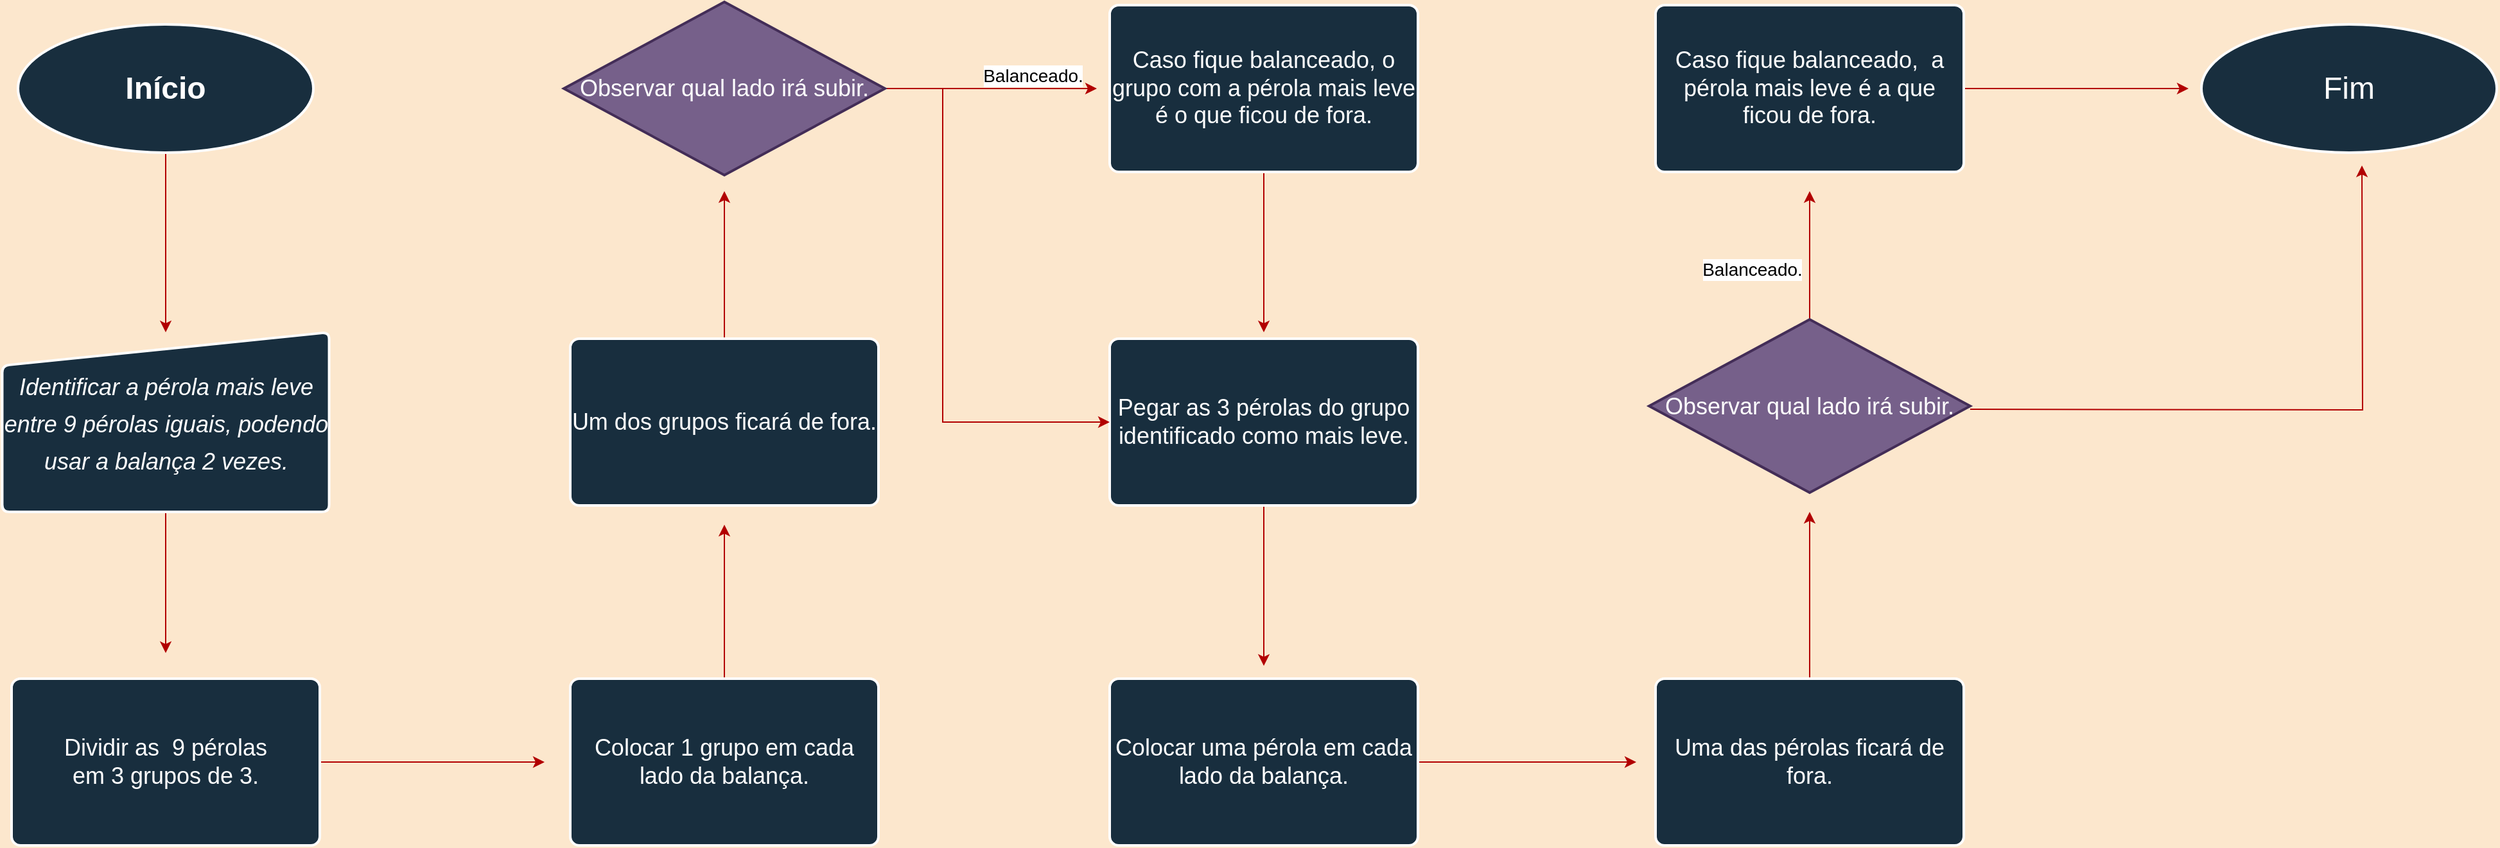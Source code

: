 <mxfile version="20.2.2" type="device"><diagram id="yq5NE_N_VelAxh9RC_zh" name="Página-1"><mxGraphModel dx="2170" dy="1952" grid="1" gridSize="10" guides="1" tooltips="1" connect="1" arrows="1" fold="1" page="1" pageScale="1" pageWidth="1169" pageHeight="827" background="#FCE7CD" math="0" shadow="0"><root><mxCell id="0"/><mxCell id="1" parent="0"/><mxCell id="4UKGvX-jMTzuJHOuSt4k-32" style="edgeStyle=orthogonalEdgeStyle;rounded=0;orthogonalLoop=1;jettySize=auto;html=1;entryX=0.5;entryY=0;entryDx=0;entryDy=0;fontSize=18;labelBackgroundColor=#FCE7CD;strokeColor=#B20000;fillColor=#e51400;" edge="1" parent="1" source="4UKGvX-jMTzuJHOuSt4k-30" target="4UKGvX-jMTzuJHOuSt4k-31"><mxGeometry relative="1" as="geometry"/></mxCell><mxCell id="4UKGvX-jMTzuJHOuSt4k-30" value="&lt;font style=&quot;font-size: 24px;&quot;&gt;&lt;b&gt;Início&lt;/b&gt;&lt;/font&gt;" style="strokeWidth=2;html=1;shape=mxgraph.flowchart.start_1;whiteSpace=wrap;fillColor=#182E3E;strokeColor=#FFFFFF;fontColor=#FFFFFF;" vertex="1" parent="1"><mxGeometry x="40" y="-770" width="230" height="100" as="geometry"/></mxCell><mxCell id="4UKGvX-jMTzuJHOuSt4k-36" style="edgeStyle=orthogonalEdgeStyle;rounded=0;orthogonalLoop=1;jettySize=auto;html=1;fontSize=18;labelBackgroundColor=#FCE7CD;strokeColor=#B20000;fillColor=#e51400;" edge="1" parent="1" source="4UKGvX-jMTzuJHOuSt4k-31"><mxGeometry relative="1" as="geometry"><mxPoint x="155.005" y="-280" as="targetPoint"/></mxGeometry></mxCell><mxCell id="4UKGvX-jMTzuJHOuSt4k-31" value="&lt;span style=&quot;font-size: 18px;&quot;&gt;&lt;i&gt;Identificar a pérola mais leve entre 9 pérolas iguais, podendo usar a balança 2 vezes.&lt;/i&gt;&lt;/span&gt;" style="html=1;strokeWidth=2;shape=manualInput;whiteSpace=wrap;rounded=1;size=26;arcSize=11;fontSize=24;fillColor=#182E3E;strokeColor=#FFFFFF;fontColor=#FFFFFF;" vertex="1" parent="1"><mxGeometry x="27.73" y="-530" width="254.55" height="140" as="geometry"/></mxCell><mxCell id="4UKGvX-jMTzuJHOuSt4k-48" style="edgeStyle=orthogonalEdgeStyle;rounded=0;orthogonalLoop=1;jettySize=auto;html=1;fontSize=18;labelBackgroundColor=#FCE7CD;strokeColor=#B20000;fillColor=#e51400;" edge="1" parent="1" source="4UKGvX-jMTzuJHOuSt4k-33"><mxGeometry relative="1" as="geometry"><mxPoint x="450" y="-195" as="targetPoint"/></mxGeometry></mxCell><mxCell id="4UKGvX-jMTzuJHOuSt4k-33" value="Dividir as&amp;nbsp; 9 pérolas&lt;br&gt;em 3 grupos de 3." style="rounded=1;whiteSpace=wrap;html=1;absoluteArcSize=1;arcSize=14;strokeWidth=2;fontSize=18;fillColor=#182E3E;strokeColor=#FFFFFF;fontColor=#FFFFFF;" vertex="1" parent="1"><mxGeometry x="35" y="-260" width="240" height="130" as="geometry"/></mxCell><mxCell id="4UKGvX-jMTzuJHOuSt4k-49" style="edgeStyle=orthogonalEdgeStyle;rounded=0;orthogonalLoop=1;jettySize=auto;html=1;fontSize=18;labelBackgroundColor=#FCE7CD;strokeColor=#B20000;fillColor=#e51400;" edge="1" parent="1" source="4UKGvX-jMTzuJHOuSt4k-37"><mxGeometry relative="1" as="geometry"><mxPoint x="590" y="-380" as="targetPoint"/></mxGeometry></mxCell><mxCell id="4UKGvX-jMTzuJHOuSt4k-37" value="Colocar 1 grupo em cada&lt;br&gt;lado da balança." style="rounded=1;whiteSpace=wrap;html=1;absoluteArcSize=1;arcSize=14;strokeWidth=2;fontSize=18;fillColor=#182E3E;strokeColor=#FFFFFF;fontColor=#FFFFFF;" vertex="1" parent="1"><mxGeometry x="470" y="-260" width="240" height="130" as="geometry"/></mxCell><mxCell id="4UKGvX-jMTzuJHOuSt4k-50" style="edgeStyle=orthogonalEdgeStyle;rounded=0;orthogonalLoop=1;jettySize=auto;html=1;fontSize=18;labelBackgroundColor=#FCE7CD;strokeColor=#B20000;fillColor=#e51400;" edge="1" parent="1" source="4UKGvX-jMTzuJHOuSt4k-38"><mxGeometry relative="1" as="geometry"><mxPoint x="590" y="-640" as="targetPoint"/></mxGeometry></mxCell><mxCell id="4UKGvX-jMTzuJHOuSt4k-38" value="Um dos grupos ficará de fora." style="rounded=1;whiteSpace=wrap;html=1;absoluteArcSize=1;arcSize=14;strokeWidth=2;fontSize=18;fillColor=#182E3E;strokeColor=#FFFFFF;fontColor=#FFFFFF;" vertex="1" parent="1"><mxGeometry x="470" y="-525" width="240" height="130" as="geometry"/></mxCell><mxCell id="4UKGvX-jMTzuJHOuSt4k-51" style="edgeStyle=orthogonalEdgeStyle;rounded=0;orthogonalLoop=1;jettySize=auto;html=1;fontSize=18;labelBackgroundColor=#FCE7CD;strokeColor=#B20000;fillColor=#e51400;" edge="1" parent="1"><mxGeometry relative="1" as="geometry"><mxPoint x="880" y="-720" as="targetPoint"/><mxPoint x="710.0" y="-720.0" as="sourcePoint"/></mxGeometry></mxCell><mxCell id="4UKGvX-jMTzuJHOuSt4k-67" value="&lt;font color=&quot;#000000&quot; style=&quot;font-size: 14px;&quot;&gt;Balanceado.&lt;/font&gt;" style="edgeLabel;html=1;align=center;verticalAlign=middle;resizable=0;points=[];fontSize=14;fontColor=#FFFFFF;horizontal=1;spacing=2;" vertex="1" connectable="0" parent="4UKGvX-jMTzuJHOuSt4k-51"><mxGeometry x="0.142" y="-2" relative="1" as="geometry"><mxPoint x="23" y="-12" as="offset"/></mxGeometry></mxCell><mxCell id="4UKGvX-jMTzuJHOuSt4k-53" style="edgeStyle=orthogonalEdgeStyle;rounded=0;orthogonalLoop=1;jettySize=auto;html=1;fontSize=18;labelBackgroundColor=#FCE7CD;strokeColor=#B20000;fillColor=#e51400;" edge="1" parent="1" source="4UKGvX-jMTzuJHOuSt4k-40"><mxGeometry relative="1" as="geometry"><mxPoint x="1010" y="-530" as="targetPoint"/></mxGeometry></mxCell><mxCell id="4UKGvX-jMTzuJHOuSt4k-40" value="Caso fique balanceado, o grupo com a pérola mais leve é o que ficou de fora." style="rounded=1;whiteSpace=wrap;html=1;absoluteArcSize=1;arcSize=14;strokeWidth=2;fontSize=18;fillColor=#182E3E;strokeColor=#FFFFFF;fontColor=#FFFFFF;" vertex="1" parent="1"><mxGeometry x="890" y="-785" width="240" height="130" as="geometry"/></mxCell><mxCell id="4UKGvX-jMTzuJHOuSt4k-54" style="edgeStyle=orthogonalEdgeStyle;rounded=0;orthogonalLoop=1;jettySize=auto;html=1;fontSize=18;labelBackgroundColor=#FCE7CD;strokeColor=#B20000;fillColor=#e51400;" edge="1" parent="1" source="4UKGvX-jMTzuJHOuSt4k-41"><mxGeometry relative="1" as="geometry"><mxPoint x="1010" y="-270" as="targetPoint"/></mxGeometry></mxCell><mxCell id="4UKGvX-jMTzuJHOuSt4k-41" value="Pegar as 3 pérolas do grupo identificado como mais leve." style="rounded=1;whiteSpace=wrap;html=1;absoluteArcSize=1;arcSize=14;strokeWidth=2;fontSize=18;fillColor=#182E3E;strokeColor=#FFFFFF;fontColor=#FFFFFF;" vertex="1" parent="1"><mxGeometry x="890" y="-525" width="240" height="130" as="geometry"/></mxCell><mxCell id="4UKGvX-jMTzuJHOuSt4k-55" style="edgeStyle=orthogonalEdgeStyle;rounded=0;orthogonalLoop=1;jettySize=auto;html=1;fontSize=18;labelBackgroundColor=#FCE7CD;strokeColor=#B20000;fillColor=#e51400;" edge="1" parent="1" source="4UKGvX-jMTzuJHOuSt4k-42"><mxGeometry relative="1" as="geometry"><mxPoint x="1300" y="-195" as="targetPoint"/></mxGeometry></mxCell><mxCell id="4UKGvX-jMTzuJHOuSt4k-42" value="Colocar uma pérola em cada lado da balança." style="rounded=1;whiteSpace=wrap;html=1;absoluteArcSize=1;arcSize=14;strokeWidth=2;fontSize=18;fillColor=#182E3E;strokeColor=#FFFFFF;fontColor=#FFFFFF;" vertex="1" parent="1"><mxGeometry x="890" y="-260" width="240" height="130" as="geometry"/></mxCell><mxCell id="4UKGvX-jMTzuJHOuSt4k-44" value="&lt;font style=&quot;font-size: 24px;&quot;&gt;Fim&lt;/font&gt;" style="strokeWidth=2;html=1;shape=mxgraph.flowchart.start_1;whiteSpace=wrap;fillColor=#182E3E;strokeColor=#FFFFFF;fontColor=#FFFFFF;" vertex="1" parent="1"><mxGeometry x="1740" y="-770" width="230" height="100" as="geometry"/></mxCell><mxCell id="4UKGvX-jMTzuJHOuSt4k-57" style="edgeStyle=orthogonalEdgeStyle;rounded=0;orthogonalLoop=1;jettySize=auto;html=1;fontSize=18;labelBackgroundColor=#FCE7CD;strokeColor=#B20000;fillColor=#e51400;" edge="1" parent="1"><mxGeometry relative="1" as="geometry"><mxPoint x="1435" y="-640" as="targetPoint"/><mxPoint x="1435" y="-530.0" as="sourcePoint"/></mxGeometry></mxCell><mxCell id="4UKGvX-jMTzuJHOuSt4k-69" value="Balanceado." style="edgeLabel;html=1;align=center;verticalAlign=middle;resizable=0;points=[];fontSize=14;fontColor=#000000;" vertex="1" connectable="0" parent="4UKGvX-jMTzuJHOuSt4k-57"><mxGeometry x="-0.116" y="1" relative="1" as="geometry"><mxPoint x="-44" y="-1" as="offset"/></mxGeometry></mxCell><mxCell id="4UKGvX-jMTzuJHOuSt4k-61" style="edgeStyle=orthogonalEdgeStyle;rounded=0;orthogonalLoop=1;jettySize=auto;html=1;exitX=1;exitY=0;exitDx=0;exitDy=0;strokeColor=#B20000;fillColor=#e51400;" edge="1" parent="1"><mxGeometry relative="1" as="geometry"><mxPoint x="1865" y="-660" as="targetPoint"/><mxPoint x="1560" y="-470.0" as="sourcePoint"/></mxGeometry></mxCell><mxCell id="4UKGvX-jMTzuJHOuSt4k-56" style="edgeStyle=orthogonalEdgeStyle;rounded=0;orthogonalLoop=1;jettySize=auto;html=1;fontSize=18;labelBackgroundColor=#FCE7CD;strokeColor=#B20000;fillColor=#e51400;" edge="1" parent="1" source="4UKGvX-jMTzuJHOuSt4k-46"><mxGeometry relative="1" as="geometry"><mxPoint x="1435" y="-390" as="targetPoint"/></mxGeometry></mxCell><mxCell id="4UKGvX-jMTzuJHOuSt4k-46" value="Uma das pérolas ficará de fora." style="rounded=1;whiteSpace=wrap;html=1;absoluteArcSize=1;arcSize=14;strokeWidth=2;fontSize=18;fillColor=#182E3E;strokeColor=#FFFFFF;fontColor=#FFFFFF;" vertex="1" parent="1"><mxGeometry x="1315" y="-260" width="240" height="130" as="geometry"/></mxCell><mxCell id="4UKGvX-jMTzuJHOuSt4k-58" style="edgeStyle=orthogonalEdgeStyle;rounded=0;orthogonalLoop=1;jettySize=auto;html=1;fontSize=18;labelBackgroundColor=#FCE7CD;strokeColor=#B20000;fillColor=#e51400;" edge="1" parent="1" source="4UKGvX-jMTzuJHOuSt4k-47"><mxGeometry relative="1" as="geometry"><mxPoint x="1730" y="-720.0" as="targetPoint"/></mxGeometry></mxCell><mxCell id="4UKGvX-jMTzuJHOuSt4k-47" value="Caso fique balanceado,&amp;nbsp; a pérola mais leve é a que ficou de fora." style="rounded=1;whiteSpace=wrap;html=1;absoluteArcSize=1;arcSize=14;strokeWidth=2;fontSize=18;fillColor=#182E3E;strokeColor=#FFFFFF;fontColor=#FFFFFF;" vertex="1" parent="1"><mxGeometry x="1315" y="-785" width="240" height="130" as="geometry"/></mxCell><mxCell id="4UKGvX-jMTzuJHOuSt4k-66" style="edgeStyle=orthogonalEdgeStyle;rounded=0;orthogonalLoop=1;jettySize=auto;html=1;exitX=1;exitY=0.5;exitDx=0;exitDy=0;exitPerimeter=0;entryX=0;entryY=0.5;entryDx=0;entryDy=0;fontSize=18;strokeColor=#B20000;fillColor=#e51400;" edge="1" parent="1" source="4UKGvX-jMTzuJHOuSt4k-62" target="4UKGvX-jMTzuJHOuSt4k-41"><mxGeometry relative="1" as="geometry"><Array as="points"><mxPoint x="760" y="-720"/><mxPoint x="760" y="-460"/></Array></mxGeometry></mxCell><mxCell id="4UKGvX-jMTzuJHOuSt4k-62" value="&lt;font style=&quot;font-size: 18px;&quot;&gt;Observar qual lado irá subir.&lt;/font&gt;" style="strokeWidth=2;html=1;shape=mxgraph.flowchart.decision;whiteSpace=wrap;fontColor=#ffffff;fillColor=#76608a;strokeColor=#432D57;" vertex="1" parent="1"><mxGeometry x="465" y="-787.5" width="250" height="135" as="geometry"/></mxCell><mxCell id="4UKGvX-jMTzuJHOuSt4k-68" value="&lt;font style=&quot;font-size: 18px;&quot;&gt;Observar qual lado irá subir.&lt;/font&gt;" style="strokeWidth=2;html=1;shape=mxgraph.flowchart.decision;whiteSpace=wrap;fillColor=#76608a;strokeColor=#432D57;fontColor=#ffffff;" vertex="1" parent="1"><mxGeometry x="1310" y="-540" width="250" height="135" as="geometry"/></mxCell></root></mxGraphModel></diagram></mxfile>